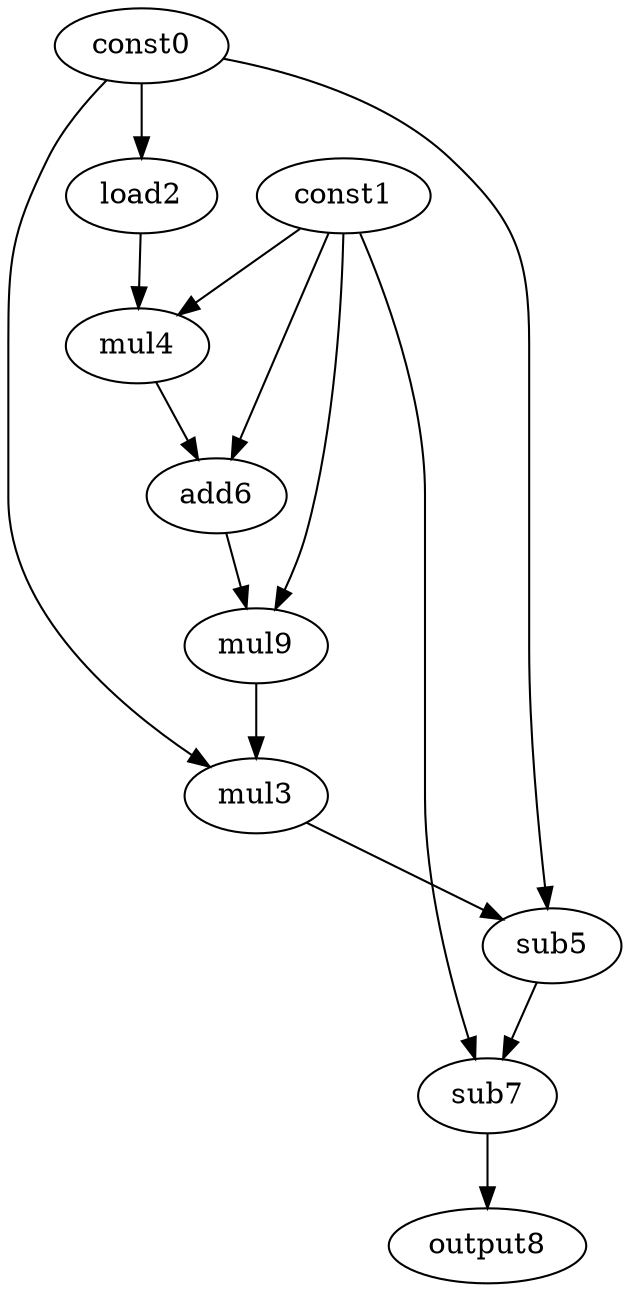 digraph G { 
const0[opcode=const]; 
const1[opcode=const]; 
load2[opcode=load]; 
mul3[opcode=mul]; 
mul4[opcode=mul]; 
sub5[opcode=sub]; 
add6[opcode=add]; 
sub7[opcode=sub]; 
output8[opcode=output]; 
mul9[opcode=mul]; 
const0->load2[operand=0];
const1->mul4[operand=0];
load2->mul4[operand=1];
const1->add6[operand=0];
mul4->add6[operand=1];
const1->mul9[operand=0];
add6->mul9[operand=1];
const0->mul3[operand=0];
mul9->mul3[operand=1];
const0->sub5[operand=0];
mul3->sub5[operand=1];
const1->sub7[operand=0];
sub5->sub7[operand=1];
sub7->output8[operand=0];
}
